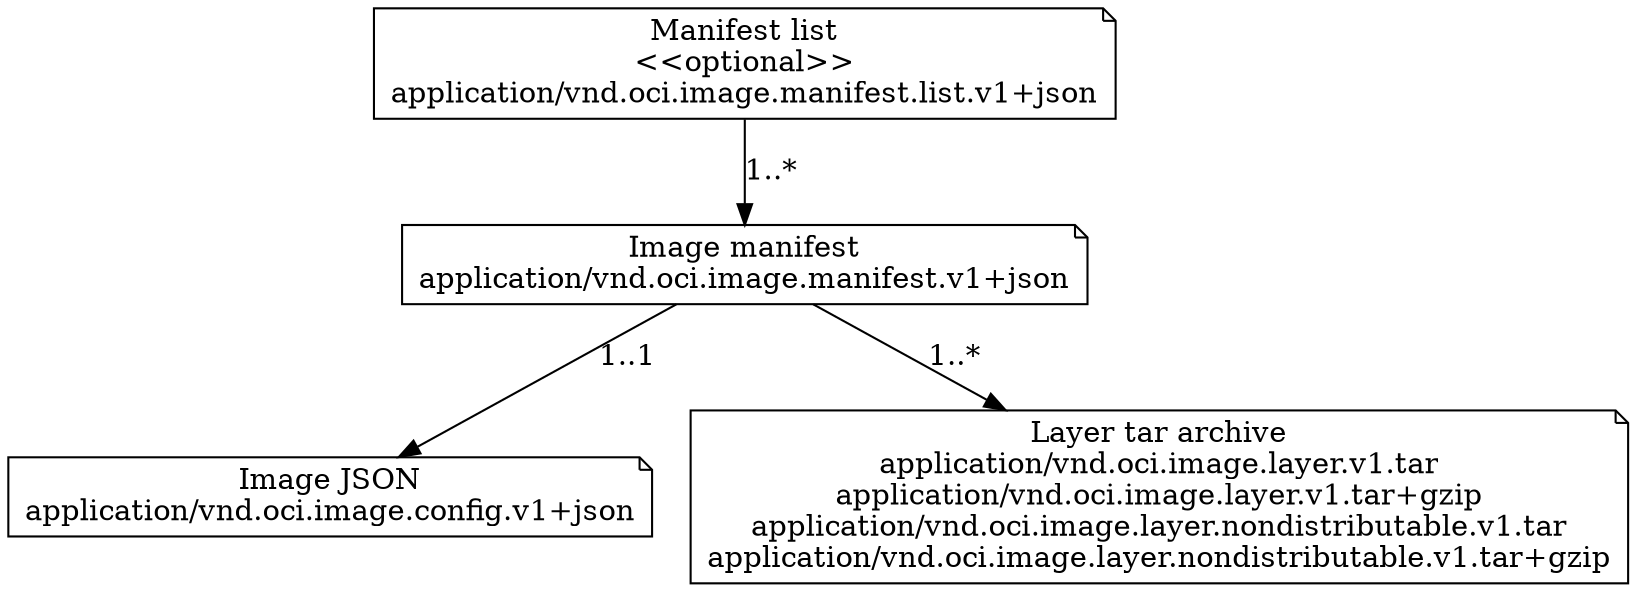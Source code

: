 digraph G {
  {
    manifestList [shape=note, label="Manifest list\n<<optional>>\napplication/vnd.oci.image.manifest.list.v1+json"]
    manifest [shape=note, label="Image manifest\napplication/vnd.oci.image.manifest.v1+json"]
    config [shape=note, label="Image JSON\napplication/vnd.oci.image.config.v1+json"]
    layer [shape=note, label="Layer tar archive\napplication/vnd.oci.image.layer.v1.tar\napplication/vnd.oci.image.layer.v1.tar+gzip\napplication/vnd.oci.image.layer.nondistributable.v1.tar\napplication/vnd.oci.image.layer.nondistributable.v1.tar+gzip"]
  }

  manifestList -> manifest [label="1..*"]
  manifest -> config [label="1..1"]
  manifest -> layer [label="1..*"]
}
